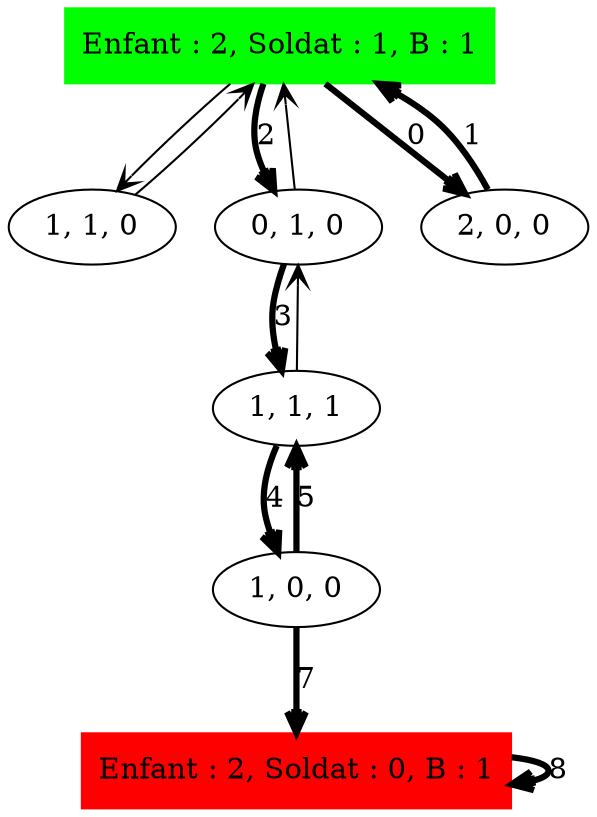 digraph Soldat_Sol_ {
	initial [label="Enfant : 2, Soldat : 1, B : 1" color=green shape=box style=filled]
	final [label="Enfant : 2, Soldat : 0, B : 1" color=red shape=box style=filled]
	initial -> "1, 1, 0" [arrowhead=open]
	initial -> "0, 1, 0" [label=2 arrowhead=open penwidth=3]
	initial -> "2, 0, 0" [label=0 arrowhead=open penwidth=3]
	"2, 0, 0" -> initial [label=1 arrowhead=open penwidth=3]
	"0, 1, 0" -> "1, 1, 1" [label=3 arrowhead=open penwidth=3]
	"0, 1, 0" -> initial [arrowhead=open]
	"1, 1, 1" -> "0, 1, 0" [arrowhead=open]
	"1, 1, 1" -> "1, 0, 0" [label=4 arrowhead=open penwidth=3]
	"1, 0, 0" -> final [label=7 arrowhead=open penwidth=3]
	"1, 0, 0" -> "1, 1, 1" [label=5 arrowhead=open penwidth=3]
	final -> final [label=8 arrowhead=open penwidth=3]
	"1, 1, 0" -> initial [arrowhead=open]
}
